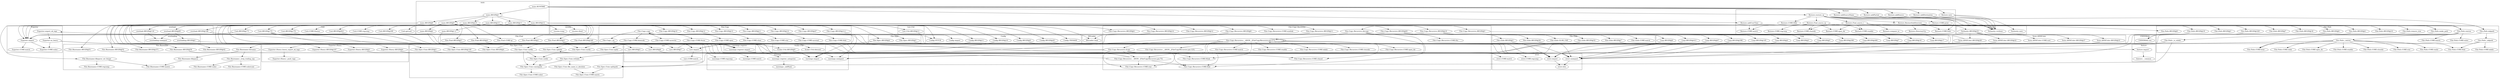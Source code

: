 digraph {
graph [overlap=false]
subgraph cluster_Scalar_Util {
	label="Scalar::Util";
	"Scalar::Util::BEGIN@9";
	"Scalar::Util::blessed";
}
subgraph cluster_UNIVERSAL {
	label="UNIVERSAL";
	"UNIVERSAL::isa";
}
subgraph cluster_XSLoader {
	label="XSLoader";
	"XSLoader::load";
}
subgraph cluster_File_Spec {
	label="File::Spec";
	"File::Spec::BEGIN@4";
	"File::Spec::BEGIN@3";
}
subgraph cluster_Config {
	label="Config";
	"Config::BEGIN@11";
	"Config::TIEHASH";
	"Config::BEGIN@45";
	"Config::BEGIN@10";
	"Config::BEGIN@9";
	"Config::import";
	"Config::FETCH";
}
subgraph cluster_File_Spec_Unix {
	label="File::Spec::Unix";
	"File::Spec::Unix::curdir";
	"File::Spec::Unix::rel2abs";
	"File::Spec::Unix::canonpath";
	"File::Spec::Unix::CORE:match";
	"File::Spec::Unix::catfile";
	"File::Spec::Unix::updir";
	"File::Spec::Unix::BEGIN@149";
	"File::Spec::Unix::file_name_is_absolute";
	"File::Spec::Unix::splitpath";
	"File::Spec::Unix::splitdir";
	"File::Spec::Unix::BEGIN@4";
	"File::Spec::Unix::BEGIN@3";
	"File::Spec::Unix::CORE:subst";
	"File::Spec::Unix::catdir";
}
subgraph cluster_List_Util {
	label="List::Util";
	"List::Util::BEGIN@11";
}
subgraph cluster_feature {
	label="feature";
	"feature::import";
	"feature::__common";
}
subgraph cluster_Restore {
	label="Restore";
	"Restore::CORE:closedir";
	"Restore::addSource";
	"Restore::compare_to";
	"Restore::addDestination";
	"Restore::addUserTime";
	"Restore::restore_rp";
	"Restore::CORE:ftfile";
	"Restore::CORE:regcomp";
	"Restore::CORE:open_dir";
	"Restore::CORE:readdir";
	"Restore::Find_source_rp";
	"Restore::new";
	"Restore::RestoreSubDirectory";
	"Restore::CORE:match";
	"Restore::addSourceName";
	"Restore::DirectoryUp";
	"Restore::CORE:ftdir";
	"Restore::addPartial";
	"Restore::CORE:print";
	"Restore::Find_source_r";
}
subgraph cluster_File_Find {
	label="File::Find";
	"File::Find::BEGIN@3";
	"File::Find::BEGIN@2";
	"File::Find::BEGIN@4";
	"File::Find::CORE:qr";
	"File::Find::BEGIN@5";
	"File::Find::BEGIN@349";
}
subgraph cluster_File_Path {
	label="File::Path";
	"File::Path::rmtree";
	"File::Path::CORE:closedir";
	"File::Path::CORE:lstat";
	"File::Path::BEGIN@6";
	"File::Path::BEGIN@8";
	"File::Path::_is_subdir";
	"File::Path::CORE:stat";
	"File::Path::BEGIN@10";
	"File::Path::BEGIN@4";
	"File::Path::_mkpath";
	"File::Path::BEGIN@18";
	"File::Path::remove_tree";
	"File::Path::CORE:mkdir";
	"File::Path::CORE:rmdir";
	"File::Path::BEGIN@7";
	"File::Path::CORE:chdir";
	"File::Path::CORE:open_dir";
	"File::Path::CORE:ftdir";
	"File::Path::make_path";
	"File::Path::BEGIN@19";
	"File::Path::CORE:match";
	"File::Path::CORE:readdir";
	"File::Path::mkpath";
	"File::Path::BEGIN@3";
	"File::Path::BEGIN@329";
	"File::Path::CORE:subst";
	"File::Path::_rmtree";
}
subgraph cluster_Exporter_Heavy {
	label="Exporter::Heavy";
	"Exporter::Heavy::BEGIN@197";
	"Exporter::Heavy::_push_tags";
	"Exporter::Heavy::BEGIN@4";
	"Exporter::Heavy::heavy_export_ok_tags";
	"Exporter::Heavy::BEGIN@3";
}
subgraph cluster_warnings {
	label="warnings";
	"warnings::unimport";
	"warnings::CORE:regcomp";
	"warnings::_mkMask";
	"warnings::register_categories";
	"warnings::CORE:match";
	"warnings::import";
}
subgraph cluster_File_Copy {
	label="File::Copy";
	"File::Copy::BEGIN@13";
	"File::Copy::copy";
	"File::Copy::BEGIN@12";
	"File::Copy::BEGIN@10";
	"File::Copy::BEGIN@11";
	"File::Copy::CORE:binmode";
	"File::Copy::BEGIN@47";
	"File::Copy::CORE:syswrite";
	"File::Copy::BEGIN@14";
	"File::Copy::CORE:ftsize";
	"File::Copy::CORE:open";
	"File::Copy::CORE:close";
	"File::Copy::CORE:stat";
	"File::Copy::CORE:sysread";
	"File::Copy::CORE:ftdir";
	"File::Copy::BEGIN@12.1";
	"File::Copy::_eq";
}
subgraph cluster_Term_ANSIColor {
	label="Term::ANSIColor";
	"Term::ANSIColor::BEGIN@28";
	"Term::ANSIColor::BEGIN@22";
	"Term::ANSIColor::BEGIN@27";
	"Term::ANSIColor::CORE:sort";
	"Term::ANSIColor::BEGIN@23";
}
subgraph cluster_File_Glob {
	label="File::Glob";
	"File::Glob::BEGIN@56";
	"File::Glob::GLOB_CSH";
	"File::Glob::BEGIN@52";
	"File::Glob::BEGIN@3";
	"File::Glob::CORE:match";
	"File::Glob::BEGIN@7";
}
subgraph cluster_version {
	label="version";
	"version::(bool";
	"version::(cmp";
}
subgraph cluster_overload {
	label="overload";
	"overload::BEGIN@116";
	"overload::BEGIN@146";
	"overload::BEGIN@85";
}
subgraph cluster_vars {
	label="vars";
	"vars::BEGIN@3";
	"vars::BEGIN@8";
	"vars::import";
	"vars::CORE:match";
	"vars::BEGIN@7";
}
subgraph cluster_overloading {
	label="overloading";
	"overloading::BEGIN@2";
	"overloading::unimport";
}
subgraph cluster_Exporter {
	label="Exporter";
	"Exporter::import";
	"Exporter::as_heavy";
	"Exporter::CORE:subst";
	"Exporter::export_ok_tags";
	"Exporter::CORE:match";
}
subgraph cluster_main {
	label="main";
	"main::BEGIN@10";
	"main::BEGIN@13";
	"main::BEGIN@1";
	"main::BEGIN@8";
	"main::BEGIN@9";
	"main::BEGIN@2";
	"main::BEGIN@12";
	"main::BEGIN@1.2";
	"main::RUNTIME";
	"main::BEGIN@11";
}
subgraph cluster_Carp {
	label="Carp";
	"Carp::BEGIN@398";
	"Carp::BEGIN@105";
	"Carp::BEGIN@4";
	"Carp::BEGIN@18";
	"Carp::BEGIN@8";
	"Carp::BEGIN@5";
	"Carp::BEGIN@17";
	"Carp::BEGIN@399";
	"Carp::BEGIN@7";
	"Carp::BEGIN@413";
	"Carp::BEGIN@67";
	"Carp::BEGIN@406";
	"Carp::BEGIN@3";
}
subgraph cluster_strict {
	label="strict";
	"strict::import";
	"strict::CORE:regcomp";
	"strict::unimport";
	"strict::bits";
	"strict::CORE:match";
}
subgraph cluster_warnings_register {
	label="warnings::register";
	"warnings::register::import";
}
subgraph cluster_File_Copy_Recursive {
	label="File::Copy::Recursive";
	"File::Copy::Recursive::CORE:readdir";
	"File::Copy::Recursive::CORE:mkdir";
	"File::Copy::Recursive::CORE:closedir";
	"File::Copy::Recursive::BEGIN@10";
	"File::Copy::Recursive::CORE:ftlink";
	"File::Copy::Recursive::fcopy";
	"File::Copy::Recursive::BEGIN@11";
	"File::Copy::Recursive::BEGIN@14";
	"File::Copy::Recursive::__ANON__[File/Copy/Recursive.pm:271]";
	"File::Copy::Recursive::CORE:open_dir";
	"File::Copy::Recursive::__ANON__[File/Copy/Recursive.pm:125]";
	"File::Copy::Recursive::CORE:ftis";
	"File::Copy::Recursive::CORE:stat";
	"File::Copy::Recursive::dircopy";
	"File::Copy::Recursive::BEGIN@83";
	"File::Copy::Recursive::BEGIN@4";
	"File::Copy::Recursive::BEGIN@8";
	"File::Copy::Recursive::CORE:match";
	"File::Copy::Recursive::CORE:ftdir";
	"File::Copy::Recursive::CORE:symlink";
	"File::Copy::Recursive::CORE:chmod";
	"File::Copy::Recursive::__ANON__[File/Copy/Recursive.pm:75]";
	"File::Copy::Recursive::BEGIN@3";
	"File::Copy::Recursive::BEGIN@12";
}
subgraph cluster_Verbosity {
	label="Verbosity";
	"Verbosity::new";
	"Verbosity::BEGIN@33";
	"Verbosity::verbose";
}
subgraph cluster_File_Basename {
	label="File::Basename";
	"File::Basename::BEGIN@52";
	"File::Basename::BEGIN@371";
	"File::Basename::BEGIN@50";
	"File::Basename::dirname";
	"File::Basename::CORE:substcont";
	"File::Basename::fileparse_set_fstype";
	"File::Basename::CORE:subst";
	"File::Basename::BEGIN@42";
	"File::Basename::fileparse";
	"File::Basename::_strip_trailing_sep";
	"File::Basename::CORE:regcomp";
	"File::Basename::CORE:match";
	"File::Basename::BEGIN@51";
}
subgraph cluster_Cwd {
	label="Cwd";
	"Cwd::BEGIN@170";
	"Cwd::CORE:fteexec";
	"Cwd::BEGIN@171";
	"Cwd::BEGIN@823";
	"Cwd::getcwd";
	"Cwd::BEGIN@209";
	"Cwd::CORE:regcomp";
	"Cwd::BEGIN@172";
}
"File::Copy::Recursive::__ANON__[File/Copy/Recursive.pm:271]" -> "File::Copy::Recursive::CORE:readdir";
"main::BEGIN@12" -> "File::Path::BEGIN@6";
"File::Copy::Recursive::__ANON__[File/Copy/Recursive.pm:271]" -> "File::Copy::Recursive::CORE:closedir";
"Restore::Find_source_r" -> "Restore::compare_to";
"main::BEGIN@9" -> "File::Spec::Unix::BEGIN@149";
"Verbosity::BEGIN@33" -> "Term::ANSIColor::BEGIN@23";
"main::BEGIN@9" -> "Config::BEGIN@10";
"main::BEGIN@12" -> "File::Path::BEGIN@4";
"File::Basename::dirname" -> "File::Basename::fileparse";
"main::BEGIN@10" -> "File::Copy::BEGIN@47";
"main::BEGIN@9" -> "File::Basename::BEGIN@51";
"File::Find::BEGIN@3" -> "strict::CORE:match";
"Verbosity::BEGIN@33" -> "Term::ANSIColor::CORE:sort";
"main::BEGIN@11" -> "File::Copy::Recursive::BEGIN@83";
"File::Copy::copy" -> "File::Copy::CORE:open";
"Exporter::export_ok_tags" -> "Exporter::as_heavy";
"main::BEGIN@9" -> "File::Basename::BEGIN@371";
"main::BEGIN@9" -> "File::Basename::BEGIN@50";
"Restore::restore_rp" -> "Restore::RestoreSubDirectory";
"File::Copy::copy" -> "File::Copy::CORE:sysread";
"Exporter::import" -> "Exporter::CORE:match";
"File::Copy::Recursive::BEGIN@83" -> "File::Glob::GLOB_CSH";
"main::BEGIN@10" -> "overload::BEGIN@85";
"File::Path::_rmtree" -> "File::Spec::Unix::updir";
"File::Basename::_strip_trailing_sep" -> "File::Basename::CORE:subst";
"Exporter::Heavy::BEGIN@197" -> "warnings::unimport";
"Carp::BEGIN@399" -> "warnings::unimport";
"Carp::BEGIN@406" -> "warnings::unimport";
"File::Glob::BEGIN@52" -> "warnings::unimport";
"File::Copy::BEGIN@12.1" -> "warnings::unimport";
"main::BEGIN@10" -> "Exporter::import";
"File::Path::BEGIN@6" -> "Exporter::import";
"File::Copy::Recursive::BEGIN@10" -> "Exporter::import";
"Cwd::BEGIN@171" -> "Exporter::import";
"File::Copy::Recursive::BEGIN@11" -> "Exporter::import";
"Verbosity::BEGIN@33" -> "Exporter::import";
"main::BEGIN@9" -> "Exporter::import";
"main::BEGIN@12" -> "Exporter::import";
"main::BEGIN@11" -> "Exporter::import";
"File::Copy::Recursive::__ANON__[File/Copy/Recursive.pm:271]" -> "File::Copy::Recursive::CORE:chmod";
"File::Copy::Recursive::fcopy" -> "File::Copy::Recursive::CORE:chmod";
"File::Basename::dirname" -> "File::Basename::_strip_trailing_sep";
"File::Path::rmtree" -> "File::Path::CORE:subst";
"overload::BEGIN@116" -> "overloading::unimport";
"overload::BEGIN@85" -> "overloading::unimport";
"main::BEGIN@9" -> "File::Find::BEGIN@2";
"feature::import" -> "feature::__common";
"Term::ANSIColor::BEGIN@28" -> "Exporter::Heavy::heavy_export_ok_tags";
"main::RUNTIME" -> "Restore::addSource";
"main::RUNTIME" -> "Restore::restore_rp";
"Exporter::import" -> "Exporter::CORE:subst";
"Exporter::as_heavy" -> "Exporter::CORE:subst";
"File::Path::_is_subdir" -> "File::Spec::Unix::splitpath";
"File::Copy::Recursive::fcopy" -> "File::Spec::Unix::splitpath";
"Restore::Find_source_rp" -> "Restore::CORE:open_dir";
"Restore::Find_source_r" -> "Restore::CORE:open_dir";
"Restore::RestoreSubDirectory" -> "File::Copy::Recursive::dircopy";
"File::Path::_rmtree" -> "File::Path::CORE:rmdir";
"main::BEGIN@12" -> "File::Path::BEGIN@7";
"Exporter::Heavy::heavy_export_ok_tags" -> "Exporter::Heavy::_push_tags";
"main::BEGIN@9" -> "List::Util::BEGIN@11";
"warnings::register::import" -> "warnings::register_categories";
"main::BEGIN@9" -> "version::(bool";
"File::Copy::Recursive::BEGIN@10" -> "Carp::BEGIN@5";
"File::Copy::copy" -> "File::Copy::CORE:ftdir";
"main::BEGIN@9" -> "File::Find::BEGIN@5";
"main::BEGIN@9" -> "File::Basename::BEGIN@42";
"Exporter::as_heavy" -> "Exporter::Heavy::BEGIN@4";
"Restore::new" -> "Verbosity::new";
"Restore::restore_rp" -> "File::Path::mkpath";
"Restore::RestoreSubDirectory" -> "File::Path::mkpath";
"main::BEGIN@12" -> "File::Path::BEGIN@329";
"main::BEGIN@9" -> "File::Find::CORE:qr";
"main::BEGIN@9" -> "Config::BEGIN@45";
"main::BEGIN@9" -> "Config::TIEHASH";
"File::Spec::Unix::rel2abs" -> "File::Spec::Unix::canonpath";
"File::Spec::Unix::catfile" -> "File::Spec::Unix::canonpath";
"File::Spec::Unix::catdir" -> "File::Spec::Unix::canonpath";
"main::BEGIN@11" -> "File::Copy::Recursive::BEGIN@11";
"File::Copy::BEGIN@14" -> "Config::import";
"File::Copy::Recursive::BEGIN@83" -> "File::Glob::BEGIN@7";
"Cwd::BEGIN@172" -> "vars::BEGIN@8";
"File::Copy::Recursive::BEGIN@10" -> "Carp::BEGIN@399";
"File::Copy::Recursive::__ANON__[File/Copy/Recursive.pm:271]" -> "File::Copy::Recursive::CORE:open_dir";
"main::BEGIN@10" -> "File::Copy::BEGIN@11";
"File::Path::mkpath" -> "File::Path::_mkpath";
"main::BEGIN@9" -> "Config::BEGIN@9";
"Restore::Find_source_rp" -> "Restore::CORE:regcomp";
"Term::ANSIColor::BEGIN@28" -> "Exporter::export_ok_tags";
"File::Copy::Recursive::__ANON__[File/Copy/Recursive.pm:271]" -> "File::Copy::Recursive::__ANON__[File/Copy/Recursive.pm:125]";
"File::Basename::fileparse_set_fstype" -> "File::Basename::CORE:regcomp";
"main::BEGIN@9" -> "File::Spec::Unix::BEGIN@3";
"File::Copy::_eq" -> "Scalar::Util::blessed";
"Restore::RestoreSubDirectory" -> "File::Path::remove_tree";
"File::Path::_mkpath" -> "File::Path::CORE:mkdir";
"File::Copy::copy" -> "File::Copy::CORE:stat";
"main::BEGIN@10" -> "overload::BEGIN@116";
"File::Copy::Recursive::BEGIN@83" -> "File::Glob::BEGIN@56";
"main::BEGIN@9" -> "Cwd::BEGIN@209";
"File::Copy::Recursive::BEGIN@10" -> "Carp::BEGIN@7";
"File::Copy::Recursive::BEGIN@10" -> "Carp::BEGIN@406";
"File::Copy::Recursive::fcopy" -> "File::Copy::Recursive::__ANON__[File/Copy/Recursive.pm:75]";
"File::Copy::Recursive::dircopy" -> "File::Copy::Recursive::__ANON__[File/Copy/Recursive.pm:75]";
"main::BEGIN@12" -> "File::Path::BEGIN@3";
"File::Basename::fileparse" -> "File::Basename::CORE:match";
"File::Basename::fileparse_set_fstype" -> "File::Basename::CORE:match";
"Exporter::as_heavy" -> "Exporter::Heavy::BEGIN@197";
"main::BEGIN@9" -> "File::Find::BEGIN@3";
"main::BEGIN@9" -> "Scalar::Util::BEGIN@9";
"File::Copy::Recursive::fcopy" -> "File::Copy::copy";
"main::BEGIN@9" -> "Cwd::CORE:fteexec";
"Verbosity::BEGIN@33" -> "Term::ANSIColor::BEGIN@27";
"File::Path::_rmtree" -> "File::Path::CORE:stat";
"main::BEGIN@1" -> "main::BEGIN@8";
"main::BEGIN@9" -> "File::Find::BEGIN@349";
"main::BEGIN@9" -> "Cwd::CORE:regcomp";
"File::Copy::Recursive::__ANON__[File/Copy/Recursive.pm:271]" -> "File::Copy::Recursive::__ANON__[File/Copy/Recursive.pm:271]";
"File::Copy::Recursive::dircopy" -> "File::Copy::Recursive::__ANON__[File/Copy/Recursive.pm:271]";
"main::RUNTIME" -> "Restore::addUserTime";
"Cwd::BEGIN@172" -> "vars::BEGIN@3";
"File::Copy::Recursive::__ANON__[File/Copy/Recursive.pm:75]" -> "File::Spec::Unix::splitdir";
"File::Path::_is_subdir" -> "File::Spec::Unix::splitdir";
"main::BEGIN@12" -> "File::Path::BEGIN@18";
"Restore::restore_rp" -> "Restore::Find_source_rp";
"File::Copy::Recursive::BEGIN@83" -> "XSLoader::load";
"main::BEGIN@9" -> "XSLoader::load";
"File::Copy::Recursive::BEGIN@83" -> "File::Glob::BEGIN@3";
"main::BEGIN@11" -> "File::Copy::Recursive::BEGIN@4";
"File::Path::_rmtree" -> "File::Path::CORE:open_dir";
"main::BEGIN@9" -> "File::Basename::BEGIN@52";
"main::BEGIN@10" -> "overload::BEGIN@146";
"main::RUNTIME" -> "main::BEGIN@1";
"File::Spec::Unix::file_name_is_absolute" -> "File::Spec::Unix::CORE:match";
"File::Spec::Unix::splitpath" -> "File::Spec::Unix::CORE:match";
"File::Basename::_strip_trailing_sep" -> "File::Basename::CORE:substcont";
"File::Copy::Recursive::BEGIN@10" -> "Carp::BEGIN@17";
"main::BEGIN@10" -> "File::Copy::BEGIN@12.1";
"main::BEGIN@12" -> "File::Path::BEGIN@19";
"File::Copy::Recursive::BEGIN@10" -> "Carp::BEGIN@413";
"Restore::RestoreSubDirectory" -> "Restore::DirectoryUp";
"main::BEGIN@8" -> "warnings::CORE:regcomp";
"main::BEGIN@9" -> "File::Spec::BEGIN@4";
"main::BEGIN@11" -> "File::Copy::Recursive::BEGIN@3";
"File::Path::rmtree" -> "File::Path::_rmtree";
"overload::BEGIN@85" -> "overloading::BEGIN@2";
"Restore::restore_rp" -> "Restore::Find_source_r";
"overload::BEGIN@146" -> "warnings::register::import";
"vars::BEGIN@7" -> "warnings::register::import";
"File::Find::BEGIN@5" -> "warnings::register::import";
"main::BEGIN@1" -> "main::BEGIN@11";
"Verbosity::BEGIN@33" -> "Term::ANSIColor::BEGIN@22";
"File::Copy::Recursive::BEGIN@10" -> "Carp::BEGIN@18";
"File::Path::rmtree" -> "File::Path::CORE:lstat";
"File::Path::_rmtree" -> "File::Path::CORE:lstat";
"main::BEGIN@9" -> "Cwd::BEGIN@823";
"main::RUNTIME" -> "Restore::addDestination";
"File::Copy::Recursive::BEGIN@83" -> "File::Glob::CORE:match";
"File::Copy::copy" -> "File::Copy::CORE:close";
"File::Copy::Recursive::__ANON__[File/Copy/Recursive.pm:75]" -> "File::Spec::Unix::rel2abs";
"main::BEGIN@11" -> "File::Copy::Recursive::BEGIN@8";
"File::Copy::Recursive::__ANON__[File/Copy/Recursive.pm:271]" -> "File::Copy::Recursive::CORE:ftdir";
"File::Copy::Recursive::__ANON__[File/Copy/Recursive.pm:75]" -> "File::Copy::Recursive::CORE:ftdir";
"File::Copy::Recursive::fcopy" -> "File::Copy::Recursive::CORE:ftdir";
"File::Copy::Recursive::dircopy" -> "File::Copy::Recursive::CORE:ftdir";
"main::BEGIN@1" -> "main::BEGIN@13";
"File::Path::_mkpath" -> "File::Basename::dirname";
"Restore::addUserTime" -> "Restore::CORE:match";
"Restore::Find_source_rp" -> "Restore::CORE:match";
"strict::import" -> "strict::bits";
"strict::unimport" -> "strict::bits";
"Verbosity::BEGIN@33" -> "Term::ANSIColor::BEGIN@28";
"main::BEGIN@13" -> "main::BEGIN@1.2";
"File::Copy::copy" -> "File::Copy::_eq";
"main::RUNTIME" -> "Restore::addPartial";
"File::Path::_rmtree" -> "File::Path::CORE:closedir";
"main::BEGIN@10" -> "File::Copy::BEGIN@13";
"File::Copy::Recursive::BEGIN@10" -> "Carp::BEGIN@4";
"File::Copy::Recursive::__ANON__[File/Copy/Recursive.pm:271]" -> "File::Copy::Recursive::CORE:mkdir";
"Carp::BEGIN@398" -> "strict::unimport";
"Config::BEGIN@45" -> "strict::unimport";
"Carp::BEGIN@18" -> "strict::unimport";
"File::Glob::BEGIN@56" -> "strict::unimport";
"Carp::BEGIN@8" -> "strict::unimport";
"Cwd::BEGIN@823" -> "strict::unimport";
"File::Spec::Unix::BEGIN@149" -> "strict::unimport";
"Carp::BEGIN@413" -> "strict::unimport";
"Exporter::Heavy::BEGIN@4" -> "strict::unimport";
"Carp::BEGIN@67" -> "strict::unimport";
"File::Path::BEGIN@329" -> "strict::unimport";
"main::BEGIN@8" -> "warnings::CORE:match";
"main::BEGIN@9" -> "File::Basename::fileparse_set_fstype";
"main::BEGIN@12" -> "File::Path::BEGIN@10";
"File::Path::rmtree" -> "UNIVERSAL::isa";
"File::Path::mkpath" -> "UNIVERSAL::isa";
"File::Path::make_path" -> "UNIVERSAL::isa";
"File::Path::remove_tree" -> "UNIVERSAL::isa";
"File::Copy::Recursive::BEGIN@10" -> "Carp::BEGIN@67";
"File::Find::BEGIN@3" -> "strict::CORE:regcomp";
"File::Copy::copy" -> "File::Copy::CORE:syswrite";
"File::Copy::Recursive::BEGIN@10" -> "Carp::BEGIN@105";
"warnings::register_categories" -> "warnings::_mkMask";
"main::BEGIN@11" -> "File::Copy::Recursive::CORE:symlink";
"File::Path::_mkpath" -> "File::Path::CORE:ftdir";
"File::Path::_rmtree" -> "File::Path::CORE:ftdir";
"main::BEGIN@9" -> "Cwd::BEGIN@171";
"File::Basename::BEGIN@52" -> "warnings::import";
"File::Copy::Recursive::BEGIN@8" -> "warnings::import";
"File::Copy::BEGIN@12" -> "warnings::import";
"Carp::BEGIN@5" -> "warnings::import";
"File::Find::BEGIN@4" -> "warnings::import";
"main::BEGIN@8" -> "warnings::import";
"main::BEGIN@2" -> "warnings::import";
"Config::BEGIN@10" -> "warnings::import";
"overloading::BEGIN@2" -> "warnings::import";
"Restore::restore_rp" -> "File::Path::make_path";
"Restore::RestoreSubDirectory" -> "File::Path::make_path";
"main::BEGIN@13" -> "Verbosity::BEGIN@33";
"main::BEGIN@9" -> "Config::BEGIN@11";
"File::Path::rmtree" -> "File::Path::CORE:match";
"File::Glob::BEGIN@7" -> "feature::import";
"File::Path::_rmtree" -> "File::Path::CORE:readdir";
"Restore::Find_source_rp" -> "Restore::CORE:closedir";
"Restore::Find_source_r" -> "Restore::CORE:closedir";
"main::BEGIN@12" -> "File::Path::BEGIN@8";
"main::BEGIN@11" -> "File::Copy::Recursive::BEGIN@10";
"File::Copy::Recursive::__ANON__[File/Copy/Recursive.pm:271]" -> "File::Copy::Recursive::fcopy";
"File::Path::rmtree" -> "File::Path::_is_subdir";
"main::BEGIN@1" -> "main::BEGIN@12";
"Restore::restore_rp" -> "Restore::CORE:ftfile";
"Restore::Find_source_rp" -> "Restore::CORE:readdir";
"Restore::Find_source_r" -> "Restore::CORE:readdir";
"File::Copy::Recursive::dircopy" -> "File::Copy::Recursive::CORE:ftis";
"File::Copy::Recursive::BEGIN@10" -> "Carp::BEGIN@3";
"main::BEGIN@10" -> "File::Copy::BEGIN@14";
"main::BEGIN@9" -> "File::Spec::Unix::curdir";
"File::Path::_rmtree" -> "File::Spec::Unix::curdir";
"main::RUNTIME" -> "Restore::new";
"main::BEGIN@9" -> "Cwd::BEGIN@170";
"File::Copy::Recursive::__ANON__[File/Copy/Recursive.pm:271]" -> "File::Copy::Recursive::CORE:match";
"Config::BEGIN@11" -> "vars::import";
"File::Copy::Recursive::BEGIN@14" -> "vars::import";
"Cwd::BEGIN@172" -> "vars::import";
"File::Spec::BEGIN@4" -> "vars::import";
"File::Spec::Unix::BEGIN@4" -> "vars::import";
"File::Path::BEGIN@19" -> "vars::import";
"Term::ANSIColor::BEGIN@23" -> "vars::import";
"main::BEGIN@9" -> "version::(cmp";
"File::Path::rmtree" -> "Cwd::getcwd";
"File::Copy::Recursive::BEGIN@83" -> "File::Glob::BEGIN@52";
"main::RUNTIME" -> "Restore::addSourceName";
"main::BEGIN@13" -> "main::BEGIN@2";
"File::Spec::Unix::rel2abs" -> "File::Spec::Unix::file_name_is_absolute";
"Restore::restore_rp" -> "Restore::CORE:ftdir";
"Restore::RestoreSubDirectory" -> "Restore::CORE:ftdir";
"vars::import" -> "vars::CORE:match";
"main::BEGIN@11" -> "File::Copy::Recursive::BEGIN@12";
"Restore::RestoreSubDirectory" -> "File::Path::rmtree";
"main::BEGIN@1" -> "main::BEGIN@10";
"main::BEGIN@10" -> "File::Copy::BEGIN@12";
"main::BEGIN@9" -> "File::Find::BEGIN@4";
"File::Copy::Recursive::__ANON__[File/Copy/Recursive.pm:271]" -> "File::Copy::Recursive::CORE:ftlink";
"File::Copy::Recursive::fcopy" -> "File::Copy::Recursive::CORE:ftlink";
"main::BEGIN@9" -> "File::Spec::BEGIN@3";
"Restore::new" -> "Verbosity::verbose";
"Restore::RestoreSubDirectory" -> "Verbosity::verbose";
"Restore::addSource" -> "Verbosity::verbose";
"Restore::addDestination" -> "Verbosity::verbose";
"Restore::addSourceName" -> "Verbosity::verbose";
"Restore::addUserTime" -> "Verbosity::verbose";
"Restore::restore_rp" -> "Verbosity::verbose";
"Restore::addPartial" -> "Verbosity::verbose";
"Restore::Find_source_r" -> "Verbosity::verbose";
"main::BEGIN@10" -> "File::Copy::BEGIN@10";
"main::BEGIN@11" -> "File::Copy::Recursive::BEGIN@14";
"main::BEGIN@9" -> "Cwd::BEGIN@172";
"File::Copy::copy" -> "File::Copy::CORE:binmode";
"File::Copy::Recursive::__ANON__[File/Copy/Recursive.pm:271]" -> "File::Copy::Recursive::CORE:stat";
"File::Copy::Recursive::__ANON__[File/Copy/Recursive.pm:75]" -> "File::Copy::Recursive::CORE:stat";
"File::Copy::Recursive::fcopy" -> "File::Copy::Recursive::CORE:stat";
"File::Copy::Recursive::__ANON__[File/Copy/Recursive.pm:75]" -> "File::Spec::Unix::catdir";
"File::Spec::Unix::catfile" -> "File::Spec::Unix::catdir";
"main::BEGIN@9" -> "Config::FETCH";
"File::Copy::copy" -> "Config::FETCH";
"File::Copy::copy" -> "File::Copy::CORE:ftsize";
"File::Copy::Recursive::BEGIN@10" -> "Carp::BEGIN@398";
"File::Path::_rmtree" -> "File::Path::CORE:chdir";
"File::Copy::Recursive::BEGIN@10" -> "Carp::BEGIN@8";
"File::Copy::Recursive::__ANON__[File/Copy/Recursive.pm:271]" -> "File::Spec::Unix::catfile";
"main::BEGIN@1" -> "main::BEGIN@9";
"main::BEGIN@9" -> "File::Spec::Unix::BEGIN@4";
"File::Find::BEGIN@3" -> "strict::import";
"Scalar::Util::BEGIN@9" -> "strict::import";
"Term::ANSIColor::BEGIN@22" -> "strict::import";
"Carp::BEGIN@4" -> "strict::import";
"File::Find::BEGIN@349" -> "strict::import";
"File::Spec::BEGIN@3" -> "strict::import";
"vars::BEGIN@8" -> "strict::import";
"File::Copy::BEGIN@11" -> "strict::import";
"File::Path::BEGIN@4" -> "strict::import";
"Config::BEGIN@9" -> "strict::import";
"File::Spec::Unix::BEGIN@3" -> "strict::import";
"File::Glob::BEGIN@3" -> "strict::import";
"List::Util::BEGIN@11" -> "strict::import";
"Cwd::BEGIN@170" -> "strict::import";
"File::Basename::BEGIN@50" -> "strict::import";
"main::BEGIN@1.2" -> "strict::import";
"File::Copy::Recursive::BEGIN@3" -> "strict::import";
"Exporter::Heavy::BEGIN@3" -> "strict::import";
"Cwd::BEGIN@172" -> "vars::BEGIN@7";
"Restore::restore_rp" -> "Restore::CORE:print";
"Exporter::as_heavy" -> "Exporter::Heavy::BEGIN@3";
"File::Spec::Unix::canonpath" -> "File::Spec::Unix::CORE:subst";
}
